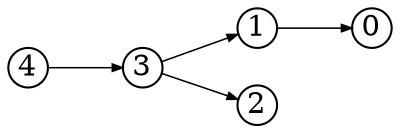 digraph{
  rankdir=LR
  node [shape=circle,fixedsize=true,width=.26]
  edge [penwidth=0.75,arrowsize=0.5]
  4 -> {3}
  3 -> {1 2}
  2 -> {}
  1 -> {0}
}
